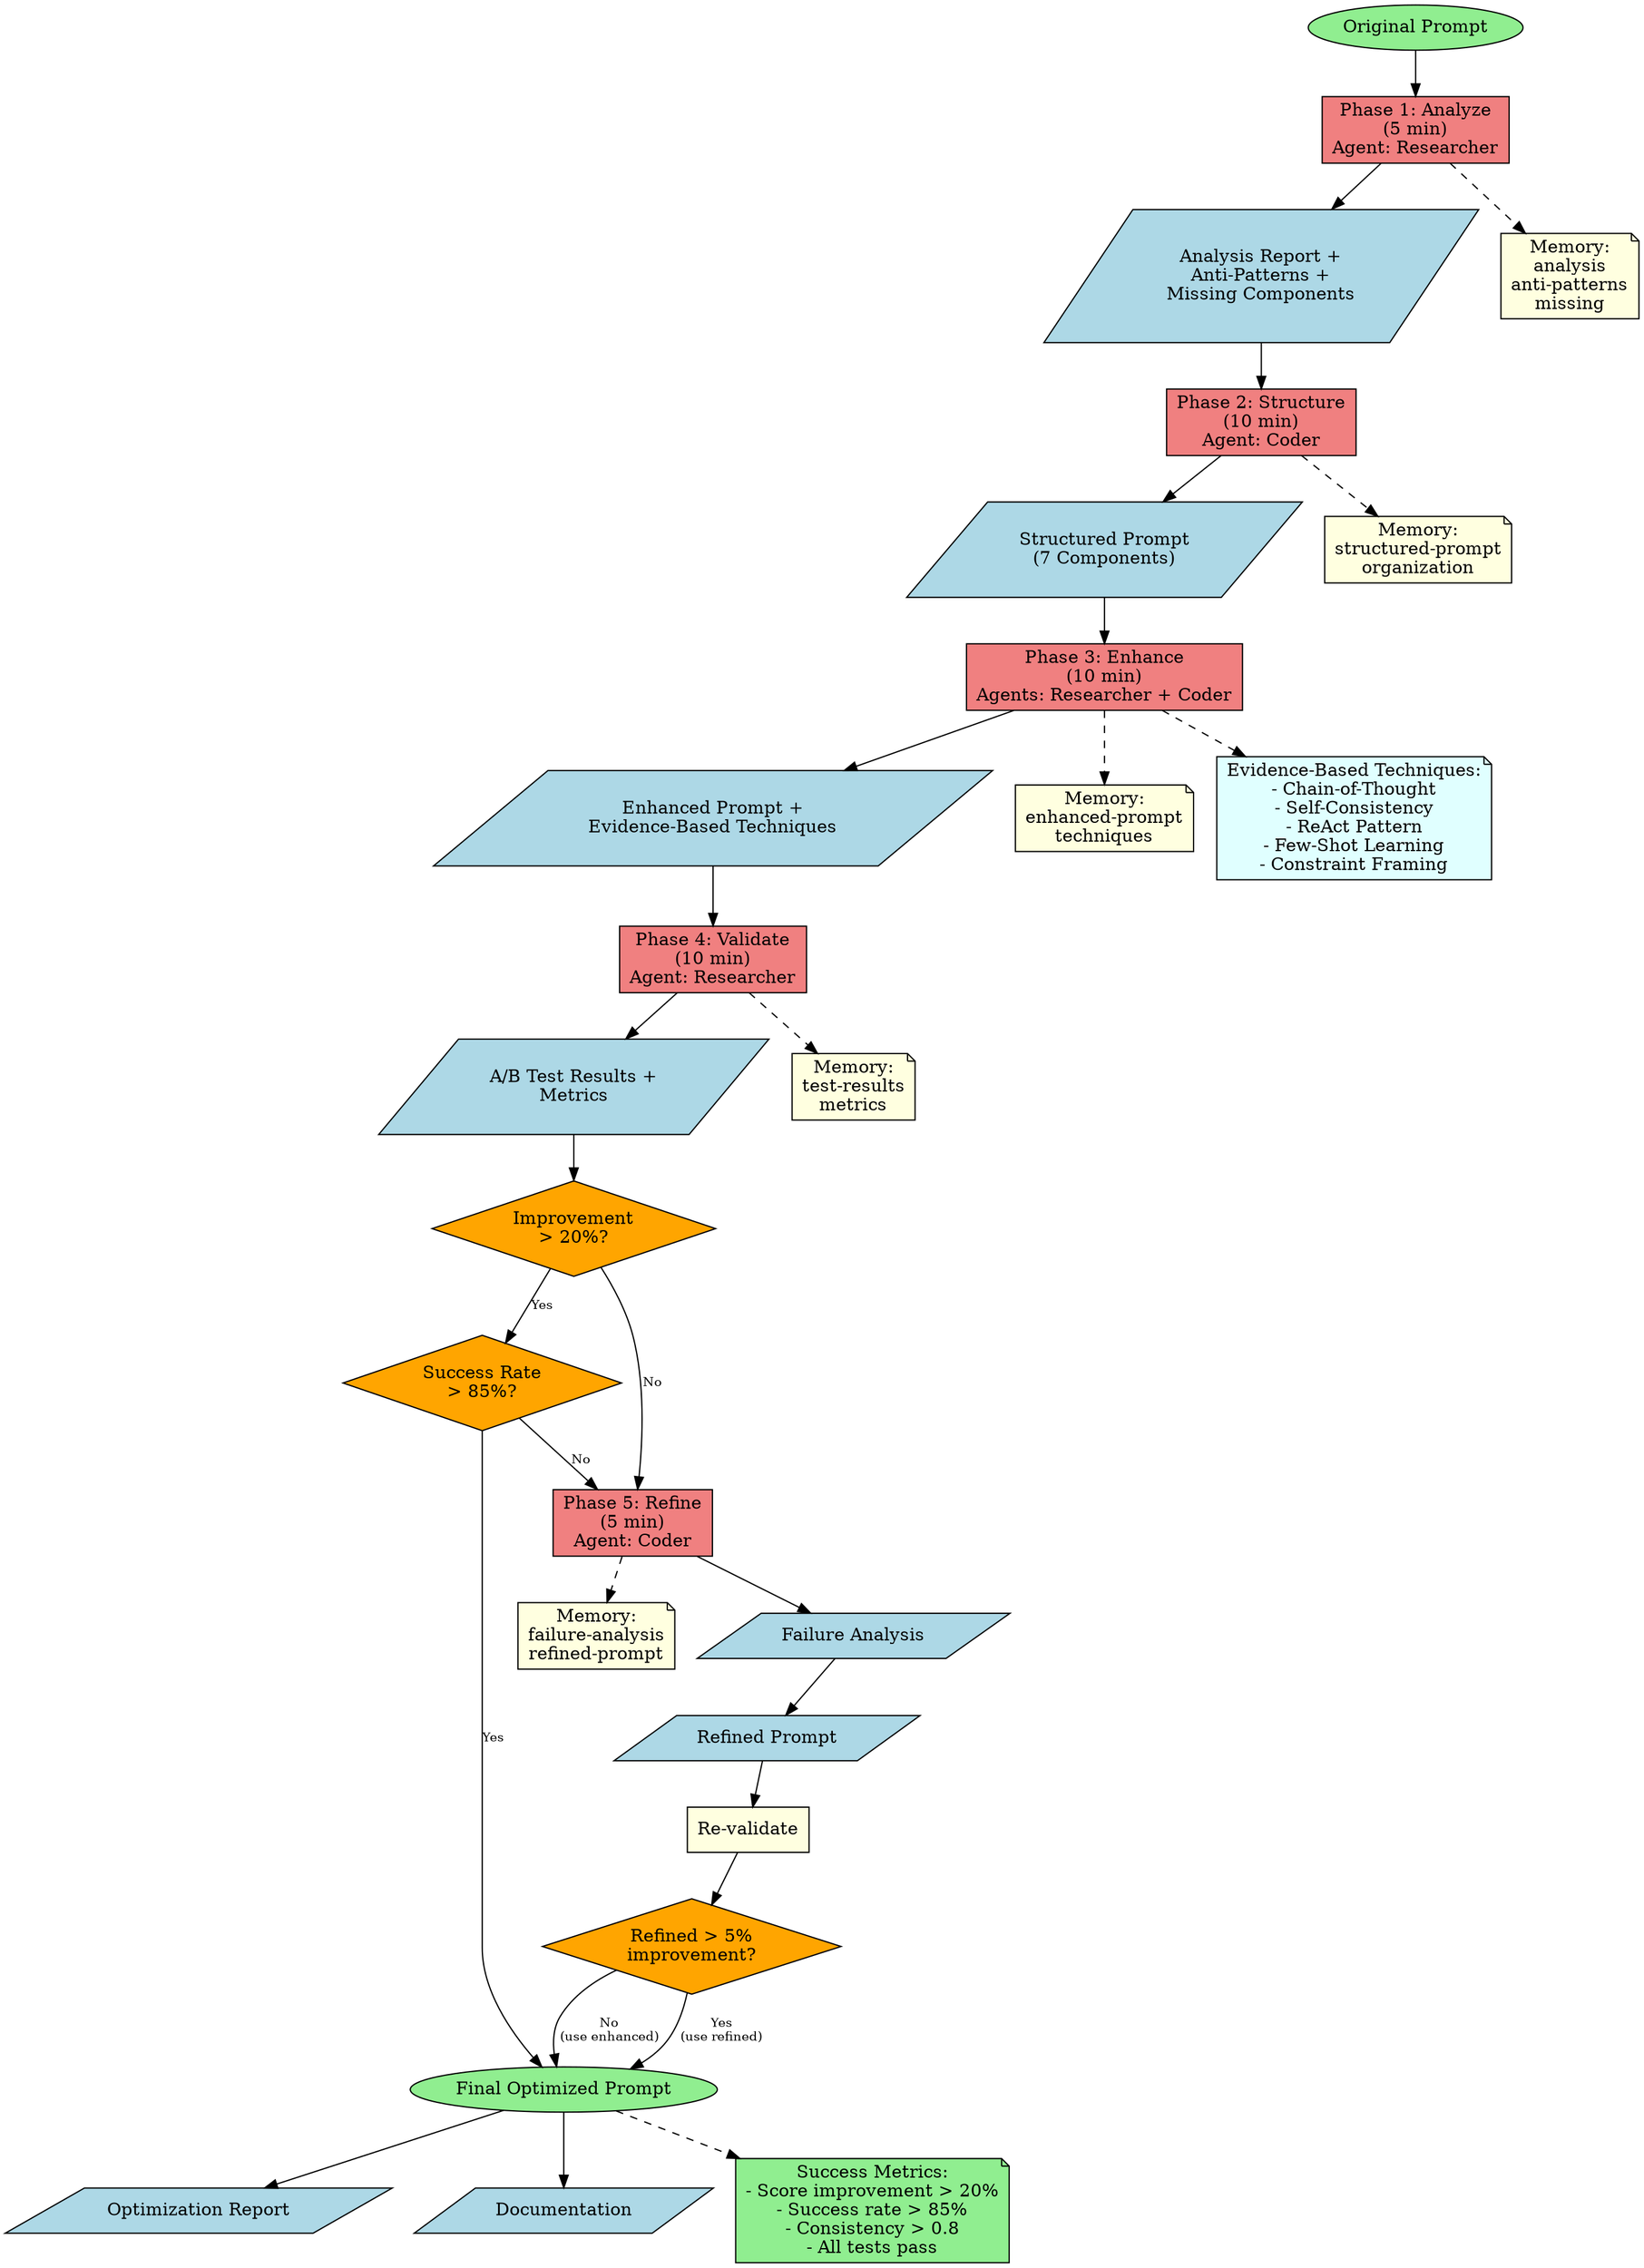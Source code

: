 digraph PromptArchitect {
    rankdir=TB;
    node [shape=box, style=filled, fillcolor=lightblue];
    edge [fontsize=10];

    // Input
    start [label="Original Prompt", shape=ellipse, fillcolor=lightgreen];

    // Phase 1
    phase1 [label="Phase 1: Analyze\n(5 min)\nAgent: Researcher", fillcolor=lightcoral];
    analysis [label="Analysis Report +\nAnti-Patterns +\nMissing Components", shape=parallelogram];

    // Phase 2
    phase2 [label="Phase 2: Structure\n(10 min)\nAgent: Coder", fillcolor=lightcoral];
    structured [label="Structured Prompt\n(7 Components)", shape=parallelogram];

    // Phase 3
    phase3 [label="Phase 3: Enhance\n(10 min)\nAgents: Researcher + Coder", fillcolor=lightcoral];
    enhanced [label="Enhanced Prompt +\nEvidence-Based Techniques", shape=parallelogram];

    // Phase 4
    phase4 [label="Phase 4: Validate\n(10 min)\nAgent: Researcher", fillcolor=lightcoral];
    tests [label="A/B Test Results +\nMetrics", shape=parallelogram];

    // Decision
    decision1 [label="Improvement\n> 20%?", shape=diamond, fillcolor=orange];
    decision2 [label="Success Rate\n> 85%?", shape=diamond, fillcolor=orange];

    // Phase 5
    phase5 [label="Phase 5: Refine\n(5 min)\nAgent: Coder", fillcolor=lightcoral];
    failures [label="Failure Analysis", shape=parallelogram];
    refined [label="Refined Prompt", shape=parallelogram];
    revalidate [label="Re-validate", shape=box, fillcolor=lightyellow];

    // Decision 3
    decision3 [label="Refined > 5%\nimprovement?", shape=diamond, fillcolor=orange];

    // Outputs
    final [label="Final Optimized Prompt", shape=ellipse, fillcolor=lightgreen];
    report [label="Optimization Report", shape=parallelogram];
    docs [label="Documentation", shape=parallelogram];

    // Flow
    start -> phase1;
    phase1 -> analysis;
    analysis -> phase2;
    phase2 -> structured;
    structured -> phase3;
    phase3 -> enhanced;
    enhanced -> phase4;
    phase4 -> tests;
    tests -> decision1;

    decision1 -> decision2 [label="Yes"];
    decision1 -> phase5 [label="No"];

    decision2 -> final [label="Yes"];
    decision2 -> phase5 [label="No"];

    phase5 -> failures;
    failures -> refined;
    refined -> revalidate;
    revalidate -> decision3;

    decision3 -> final [label="Yes\n(use refined)"];
    decision3 -> final [label="No\n(use enhanced)"];

    final -> report;
    final -> docs;

    // Memory annotations
    mem1 [label="Memory:\nanalysis\nanti-patterns\nmissing", shape=note, fillcolor=lightyellow];
    mem2 [label="Memory:\nstructured-prompt\norganization", shape=note, fillcolor=lightyellow];
    mem3 [label="Memory:\nenhanced-prompt\ntechniques", shape=note, fillcolor=lightyellow];
    mem4 [label="Memory:\ntest-results\nmetrics", shape=note, fillcolor=lightyellow];
    mem5 [label="Memory:\nfailure-analysis\nrefined-prompt", shape=note, fillcolor=lightyellow];

    phase1 -> mem1 [style=dashed];
    phase2 -> mem2 [style=dashed];
    phase3 -> mem3 [style=dashed];
    phase4 -> mem4 [style=dashed];
    phase5 -> mem5 [style=dashed];

    // Techniques box
    techniques [label="Evidence-Based Techniques:\n- Chain-of-Thought\n- Self-Consistency\n- ReAct Pattern\n- Few-Shot Learning\n- Constraint Framing", shape=note, fillcolor=lightcyan];
    phase3 -> techniques [style=dashed];

    // Metrics box
    metrics [label="Success Metrics:\n- Score improvement > 20%\n- Success rate > 85%\n- Consistency > 0.8\n- All tests pass", shape=note, fillcolor=lightgreen];
    final -> metrics [style=dashed];
}
